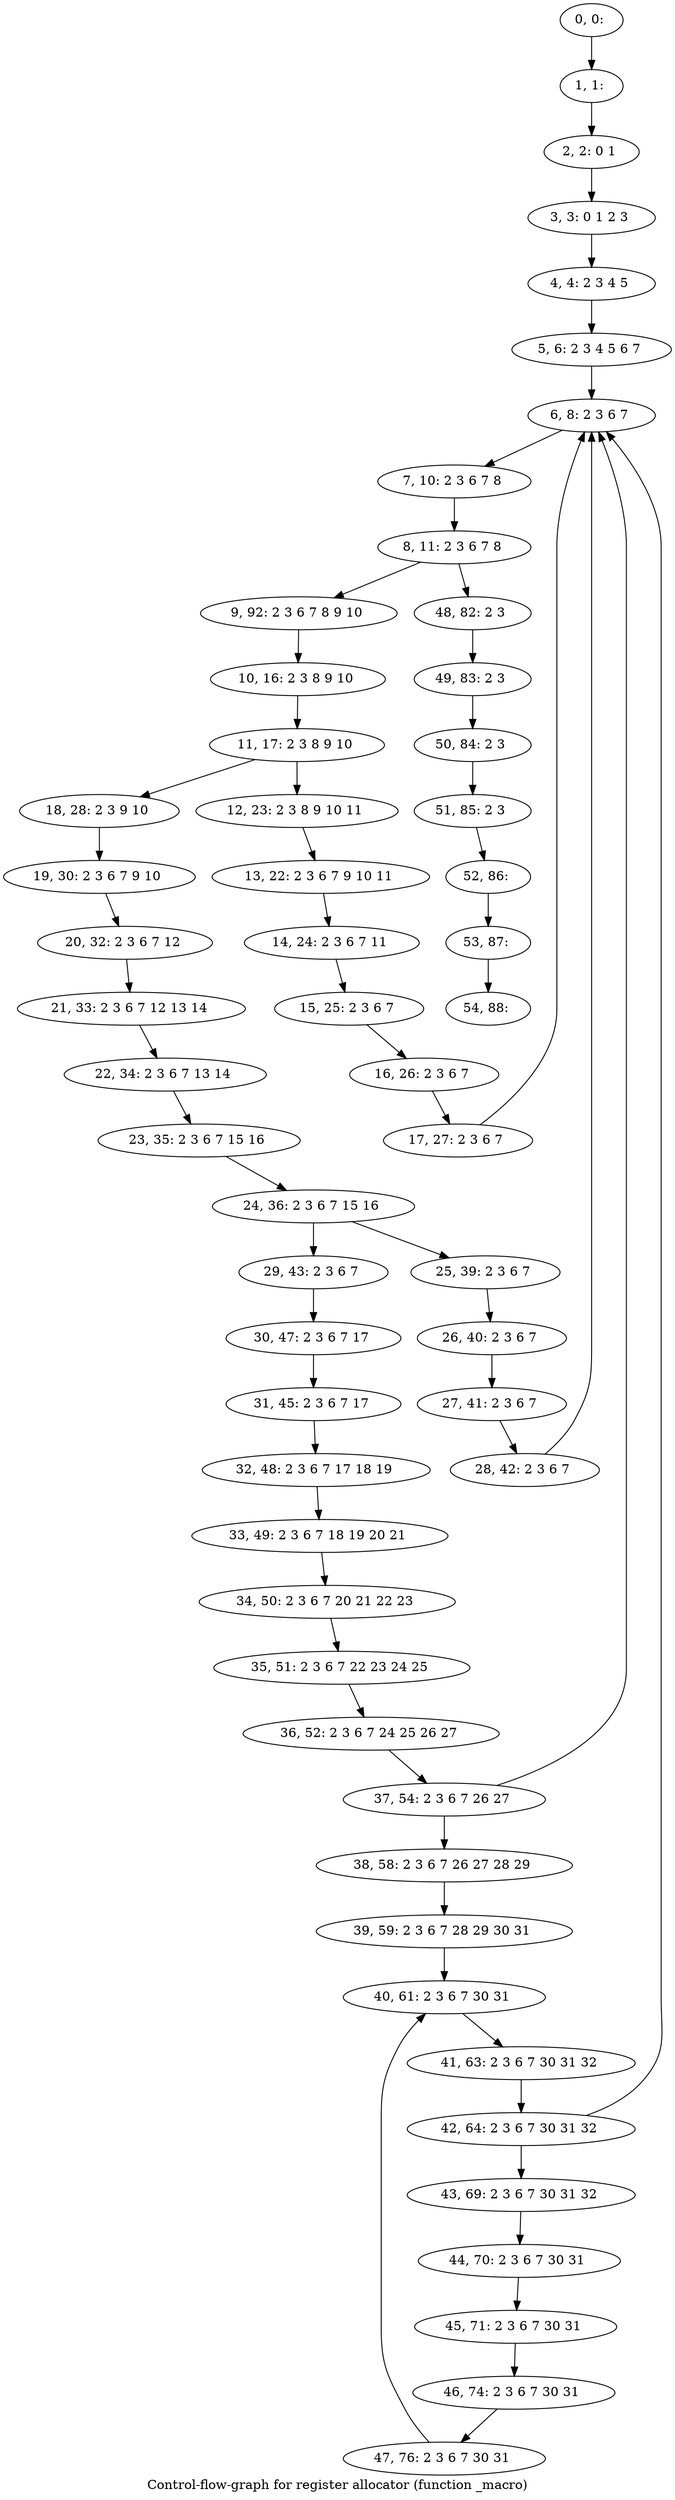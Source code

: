 digraph G {
graph [label="Control-flow-graph for register allocator (function _macro)"]
0[label="0, 0: "];
1[label="1, 1: "];
2[label="2, 2: 0 1 "];
3[label="3, 3: 0 1 2 3 "];
4[label="4, 4: 2 3 4 5 "];
5[label="5, 6: 2 3 4 5 6 7 "];
6[label="6, 8: 2 3 6 7 "];
7[label="7, 10: 2 3 6 7 8 "];
8[label="8, 11: 2 3 6 7 8 "];
9[label="9, 92: 2 3 6 7 8 9 10 "];
10[label="10, 16: 2 3 8 9 10 "];
11[label="11, 17: 2 3 8 9 10 "];
12[label="12, 23: 2 3 8 9 10 11 "];
13[label="13, 22: 2 3 6 7 9 10 11 "];
14[label="14, 24: 2 3 6 7 11 "];
15[label="15, 25: 2 3 6 7 "];
16[label="16, 26: 2 3 6 7 "];
17[label="17, 27: 2 3 6 7 "];
18[label="18, 28: 2 3 9 10 "];
19[label="19, 30: 2 3 6 7 9 10 "];
20[label="20, 32: 2 3 6 7 12 "];
21[label="21, 33: 2 3 6 7 12 13 14 "];
22[label="22, 34: 2 3 6 7 13 14 "];
23[label="23, 35: 2 3 6 7 15 16 "];
24[label="24, 36: 2 3 6 7 15 16 "];
25[label="25, 39: 2 3 6 7 "];
26[label="26, 40: 2 3 6 7 "];
27[label="27, 41: 2 3 6 7 "];
28[label="28, 42: 2 3 6 7 "];
29[label="29, 43: 2 3 6 7 "];
30[label="30, 47: 2 3 6 7 17 "];
31[label="31, 45: 2 3 6 7 17 "];
32[label="32, 48: 2 3 6 7 17 18 19 "];
33[label="33, 49: 2 3 6 7 18 19 20 21 "];
34[label="34, 50: 2 3 6 7 20 21 22 23 "];
35[label="35, 51: 2 3 6 7 22 23 24 25 "];
36[label="36, 52: 2 3 6 7 24 25 26 27 "];
37[label="37, 54: 2 3 6 7 26 27 "];
38[label="38, 58: 2 3 6 7 26 27 28 29 "];
39[label="39, 59: 2 3 6 7 28 29 30 31 "];
40[label="40, 61: 2 3 6 7 30 31 "];
41[label="41, 63: 2 3 6 7 30 31 32 "];
42[label="42, 64: 2 3 6 7 30 31 32 "];
43[label="43, 69: 2 3 6 7 30 31 32 "];
44[label="44, 70: 2 3 6 7 30 31 "];
45[label="45, 71: 2 3 6 7 30 31 "];
46[label="46, 74: 2 3 6 7 30 31 "];
47[label="47, 76: 2 3 6 7 30 31 "];
48[label="48, 82: 2 3 "];
49[label="49, 83: 2 3 "];
50[label="50, 84: 2 3 "];
51[label="51, 85: 2 3 "];
52[label="52, 86: "];
53[label="53, 87: "];
54[label="54, 88: "];
0->1 ;
1->2 ;
2->3 ;
3->4 ;
4->5 ;
5->6 ;
6->7 ;
7->8 ;
8->9 ;
8->48 ;
9->10 ;
10->11 ;
11->12 ;
11->18 ;
12->13 ;
13->14 ;
14->15 ;
15->16 ;
16->17 ;
17->6 ;
18->19 ;
19->20 ;
20->21 ;
21->22 ;
22->23 ;
23->24 ;
24->25 ;
24->29 ;
25->26 ;
26->27 ;
27->28 ;
28->6 ;
29->30 ;
30->31 ;
31->32 ;
32->33 ;
33->34 ;
34->35 ;
35->36 ;
36->37 ;
37->38 ;
37->6 ;
38->39 ;
39->40 ;
40->41 ;
41->42 ;
42->43 ;
42->6 ;
43->44 ;
44->45 ;
45->46 ;
46->47 ;
47->40 ;
48->49 ;
49->50 ;
50->51 ;
51->52 ;
52->53 ;
53->54 ;
}
